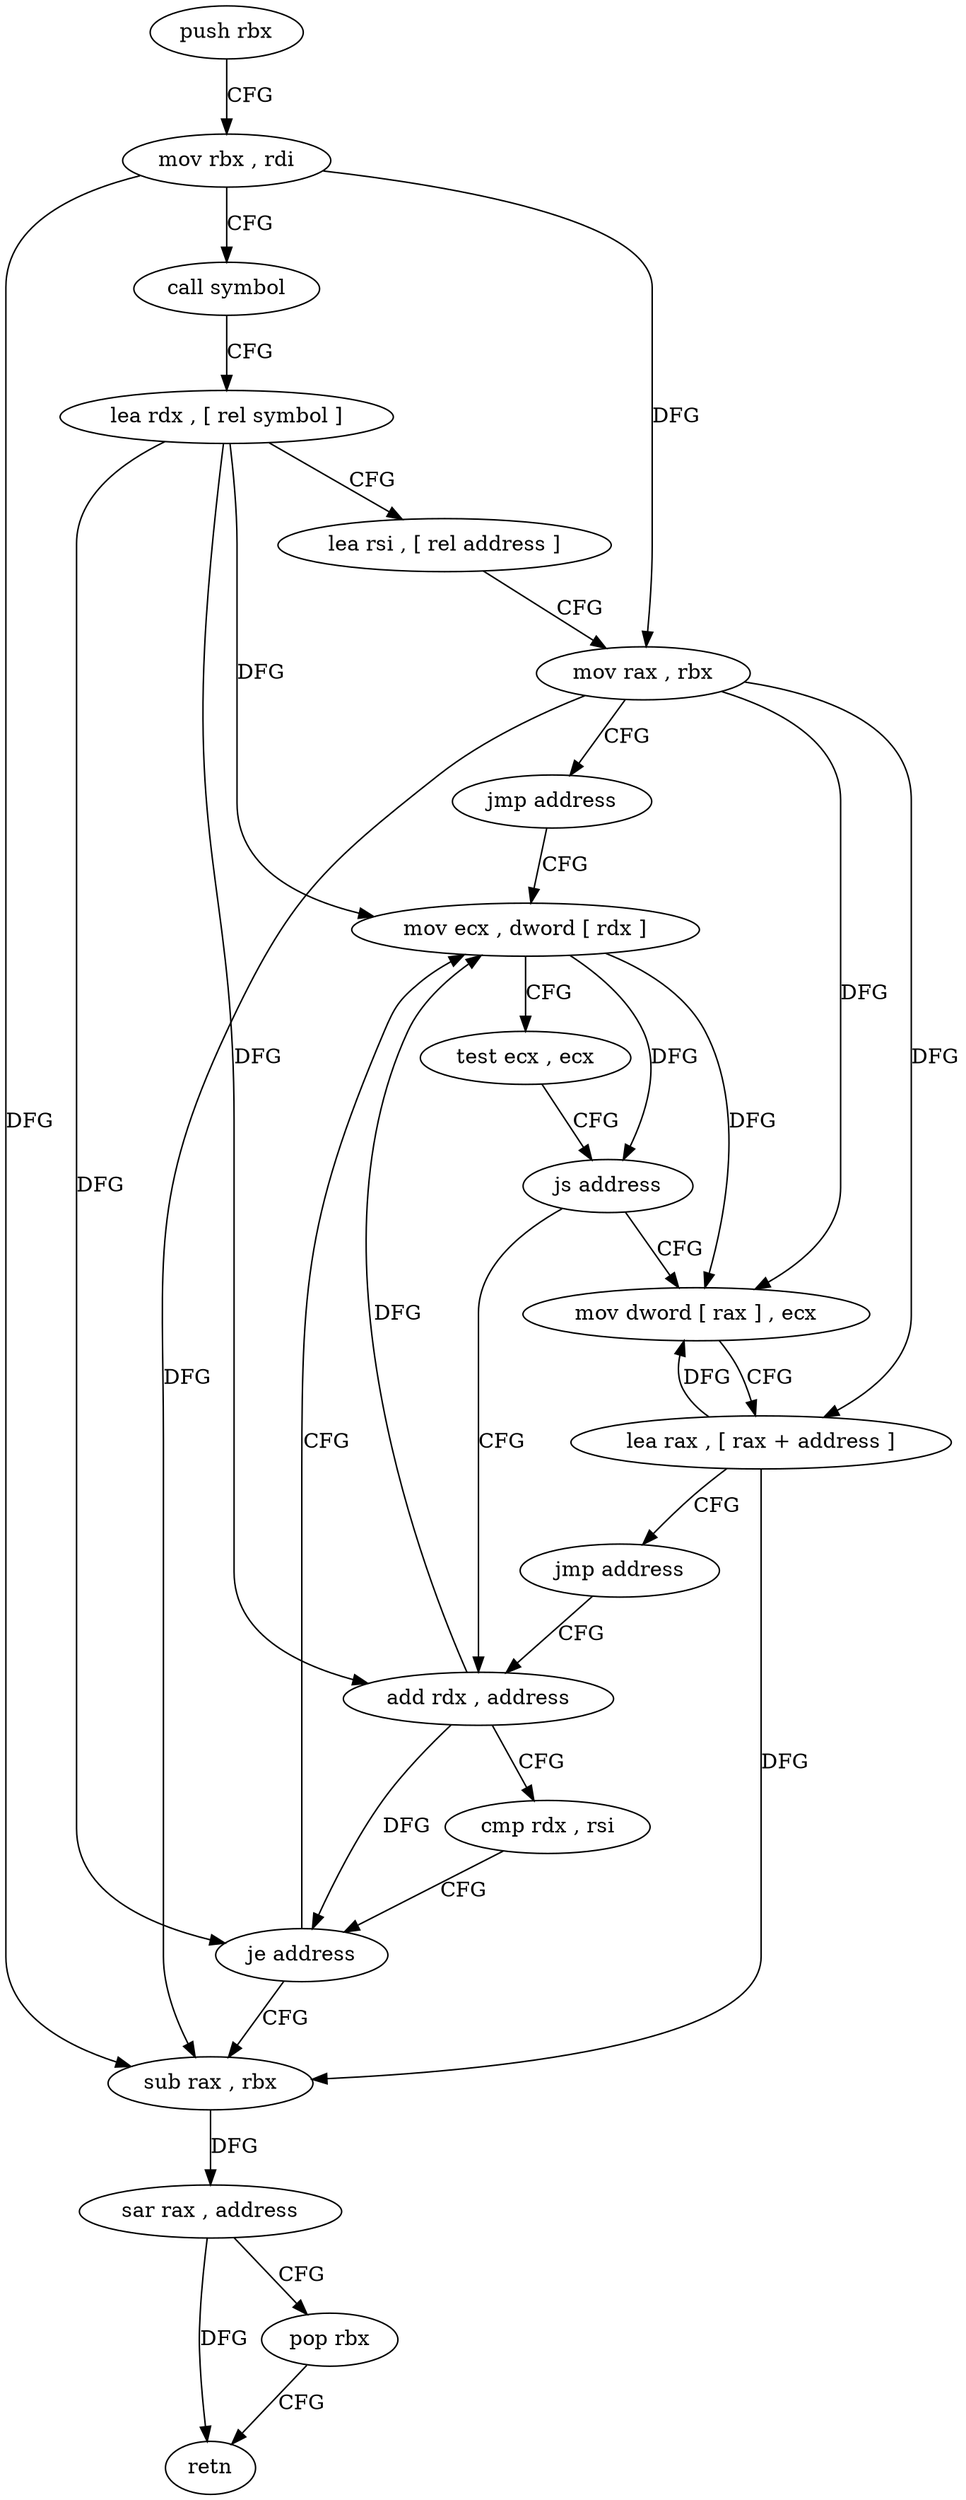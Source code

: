 digraph "func" {
"170450" [label = "push rbx" ]
"170451" [label = "mov rbx , rdi" ]
"170454" [label = "call symbol" ]
"170459" [label = "lea rdx , [ rel symbol ]" ]
"170466" [label = "lea rsi , [ rel address ]" ]
"170473" [label = "mov rax , rbx" ]
"170476" [label = "jmp address" ]
"170487" [label = "mov ecx , dword [ rdx ]" ]
"170489" [label = "test ecx , ecx" ]
"170491" [label = "js address" ]
"170478" [label = "add rdx , address" ]
"170493" [label = "mov dword [ rax ] , ecx" ]
"170482" [label = "cmp rdx , rsi" ]
"170485" [label = "je address" ]
"170501" [label = "sub rax , rbx" ]
"170495" [label = "lea rax , [ rax + address ]" ]
"170499" [label = "jmp address" ]
"170504" [label = "sar rax , address" ]
"170508" [label = "pop rbx" ]
"170509" [label = "retn" ]
"170450" -> "170451" [ label = "CFG" ]
"170451" -> "170454" [ label = "CFG" ]
"170451" -> "170473" [ label = "DFG" ]
"170451" -> "170501" [ label = "DFG" ]
"170454" -> "170459" [ label = "CFG" ]
"170459" -> "170466" [ label = "CFG" ]
"170459" -> "170487" [ label = "DFG" ]
"170459" -> "170478" [ label = "DFG" ]
"170459" -> "170485" [ label = "DFG" ]
"170466" -> "170473" [ label = "CFG" ]
"170473" -> "170476" [ label = "CFG" ]
"170473" -> "170493" [ label = "DFG" ]
"170473" -> "170495" [ label = "DFG" ]
"170473" -> "170501" [ label = "DFG" ]
"170476" -> "170487" [ label = "CFG" ]
"170487" -> "170489" [ label = "CFG" ]
"170487" -> "170491" [ label = "DFG" ]
"170487" -> "170493" [ label = "DFG" ]
"170489" -> "170491" [ label = "CFG" ]
"170491" -> "170478" [ label = "CFG" ]
"170491" -> "170493" [ label = "CFG" ]
"170478" -> "170482" [ label = "CFG" ]
"170478" -> "170487" [ label = "DFG" ]
"170478" -> "170485" [ label = "DFG" ]
"170493" -> "170495" [ label = "CFG" ]
"170482" -> "170485" [ label = "CFG" ]
"170485" -> "170501" [ label = "CFG" ]
"170485" -> "170487" [ label = "CFG" ]
"170501" -> "170504" [ label = "DFG" ]
"170495" -> "170499" [ label = "CFG" ]
"170495" -> "170493" [ label = "DFG" ]
"170495" -> "170501" [ label = "DFG" ]
"170499" -> "170478" [ label = "CFG" ]
"170504" -> "170508" [ label = "CFG" ]
"170504" -> "170509" [ label = "DFG" ]
"170508" -> "170509" [ label = "CFG" ]
}
